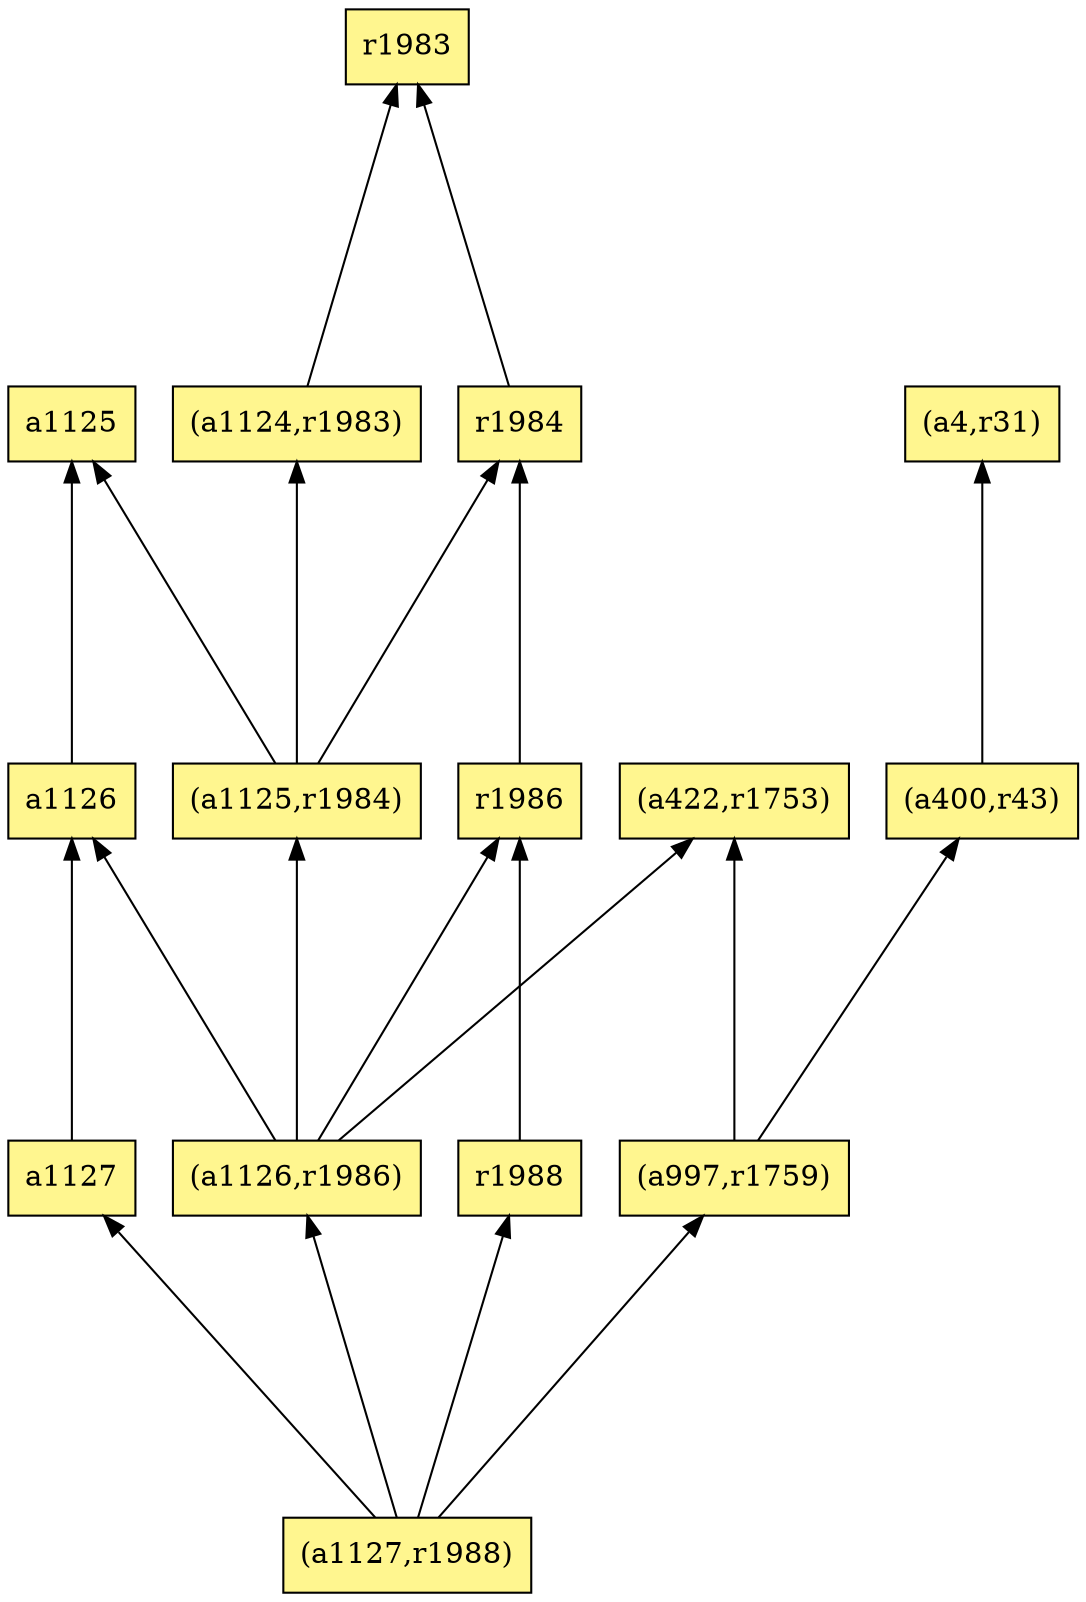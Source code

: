 digraph G {
rankdir=BT;ranksep="2.0";
"a1125" [shape=record,fillcolor=khaki1,style=filled,label="{a1125}"];
"(a997,r1759)" [shape=record,fillcolor=khaki1,style=filled,label="{(a997,r1759)}"];
"(a1124,r1983)" [shape=record,fillcolor=khaki1,style=filled,label="{(a1124,r1983)}"];
"a1127" [shape=record,fillcolor=khaki1,style=filled,label="{a1127}"];
"(a1125,r1984)" [shape=record,fillcolor=khaki1,style=filled,label="{(a1125,r1984)}"];
"r1988" [shape=record,fillcolor=khaki1,style=filled,label="{r1988}"];
"a1126" [shape=record,fillcolor=khaki1,style=filled,label="{a1126}"];
"(a1126,r1986)" [shape=record,fillcolor=khaki1,style=filled,label="{(a1126,r1986)}"];
"(a1127,r1988)" [shape=record,fillcolor=khaki1,style=filled,label="{(a1127,r1988)}"];
"(a4,r31)" [shape=record,fillcolor=khaki1,style=filled,label="{(a4,r31)}"];
"r1983" [shape=record,fillcolor=khaki1,style=filled,label="{r1983}"];
"r1984" [shape=record,fillcolor=khaki1,style=filled,label="{r1984}"];
"(a422,r1753)" [shape=record,fillcolor=khaki1,style=filled,label="{(a422,r1753)}"];
"(a400,r43)" [shape=record,fillcolor=khaki1,style=filled,label="{(a400,r43)}"];
"r1986" [shape=record,fillcolor=khaki1,style=filled,label="{r1986}"];
"(a997,r1759)" -> "(a422,r1753)"
"(a997,r1759)" -> "(a400,r43)"
"(a1124,r1983)" -> "r1983"
"a1127" -> "a1126"
"(a1125,r1984)" -> "r1984"
"(a1125,r1984)" -> "a1125"
"(a1125,r1984)" -> "(a1124,r1983)"
"r1988" -> "r1986"
"a1126" -> "a1125"
"(a1126,r1986)" -> "(a1125,r1984)"
"(a1126,r1986)" -> "a1126"
"(a1126,r1986)" -> "(a422,r1753)"
"(a1126,r1986)" -> "r1986"
"(a1127,r1988)" -> "(a997,r1759)"
"(a1127,r1988)" -> "a1127"
"(a1127,r1988)" -> "r1988"
"(a1127,r1988)" -> "(a1126,r1986)"
"r1984" -> "r1983"
"(a400,r43)" -> "(a4,r31)"
"r1986" -> "r1984"
}